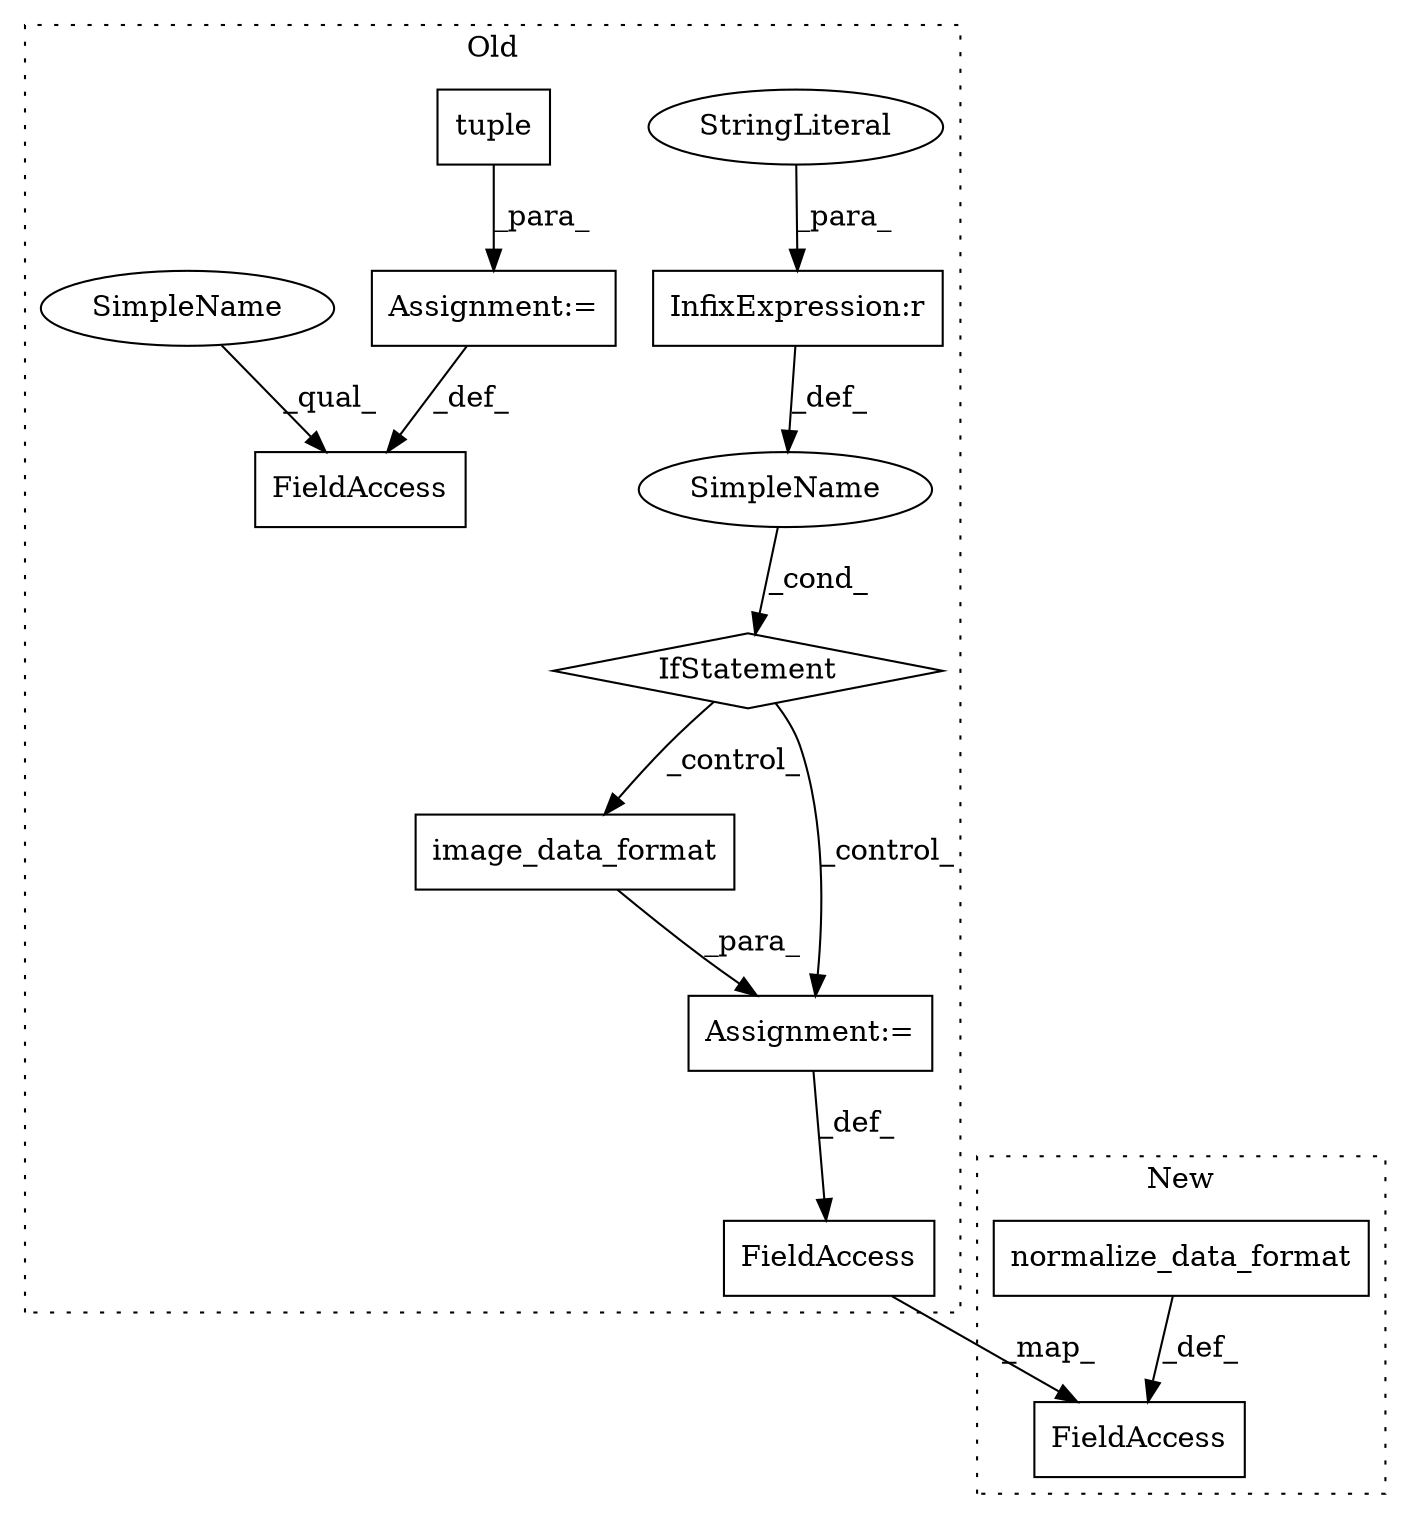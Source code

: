 digraph G {
subgraph cluster0 {
1 [label="tuple" a="32" s="41930,41944" l="6,1" shape="box"];
3 [label="Assignment:=" a="7" s="41929" l="1" shape="box"];
4 [label="FieldAccess" a="22" s="41916" l="13" shape="box"];
5 [label="FieldAccess" a="22" s="42456" l="16" shape="box"];
7 [label="image_data_format" a="32" s="41885" l="19" shape="box"];
8 [label="InfixExpression:r" a="27" s="41842" l="4" shape="box"];
9 [label="StringLiteral" a="45" s="41846" l="9" shape="ellipse"];
10 [label="SimpleName" a="42" s="" l="" shape="ellipse"];
11 [label="IfStatement" a="25" s="41827,41855" l="4,2" shape="diamond"];
12 [label="Assignment:=" a="7" s="41876" l="1" shape="box"];
13 [label="SimpleName" a="42" s="41916" l="4" shape="ellipse"];
label = "Old";
style="dotted";
}
subgraph cluster1 {
2 [label="normalize_data_format" a="32" s="29292,29325" l="22,1" shape="box"];
6 [label="FieldAccess" a="22" s="29264" l="16" shape="box"];
label = "New";
style="dotted";
}
1 -> 3 [label="_para_"];
2 -> 6 [label="_def_"];
3 -> 4 [label="_def_"];
5 -> 6 [label="_map_"];
7 -> 12 [label="_para_"];
8 -> 10 [label="_def_"];
9 -> 8 [label="_para_"];
10 -> 11 [label="_cond_"];
11 -> 12 [label="_control_"];
11 -> 7 [label="_control_"];
12 -> 5 [label="_def_"];
13 -> 4 [label="_qual_"];
}